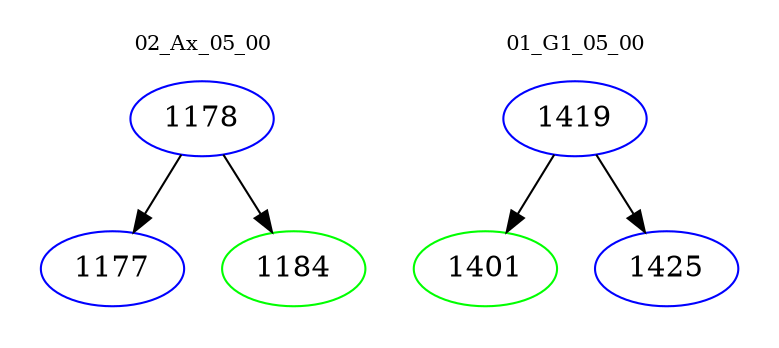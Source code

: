 digraph{
subgraph cluster_0 {
color = white
label = "02_Ax_05_00";
fontsize=10;
T0_1178 [label="1178", color="blue"]
T0_1178 -> T0_1177 [color="black"]
T0_1177 [label="1177", color="blue"]
T0_1178 -> T0_1184 [color="black"]
T0_1184 [label="1184", color="green"]
}
subgraph cluster_1 {
color = white
label = "01_G1_05_00";
fontsize=10;
T1_1419 [label="1419", color="blue"]
T1_1419 -> T1_1401 [color="black"]
T1_1401 [label="1401", color="green"]
T1_1419 -> T1_1425 [color="black"]
T1_1425 [label="1425", color="blue"]
}
}
